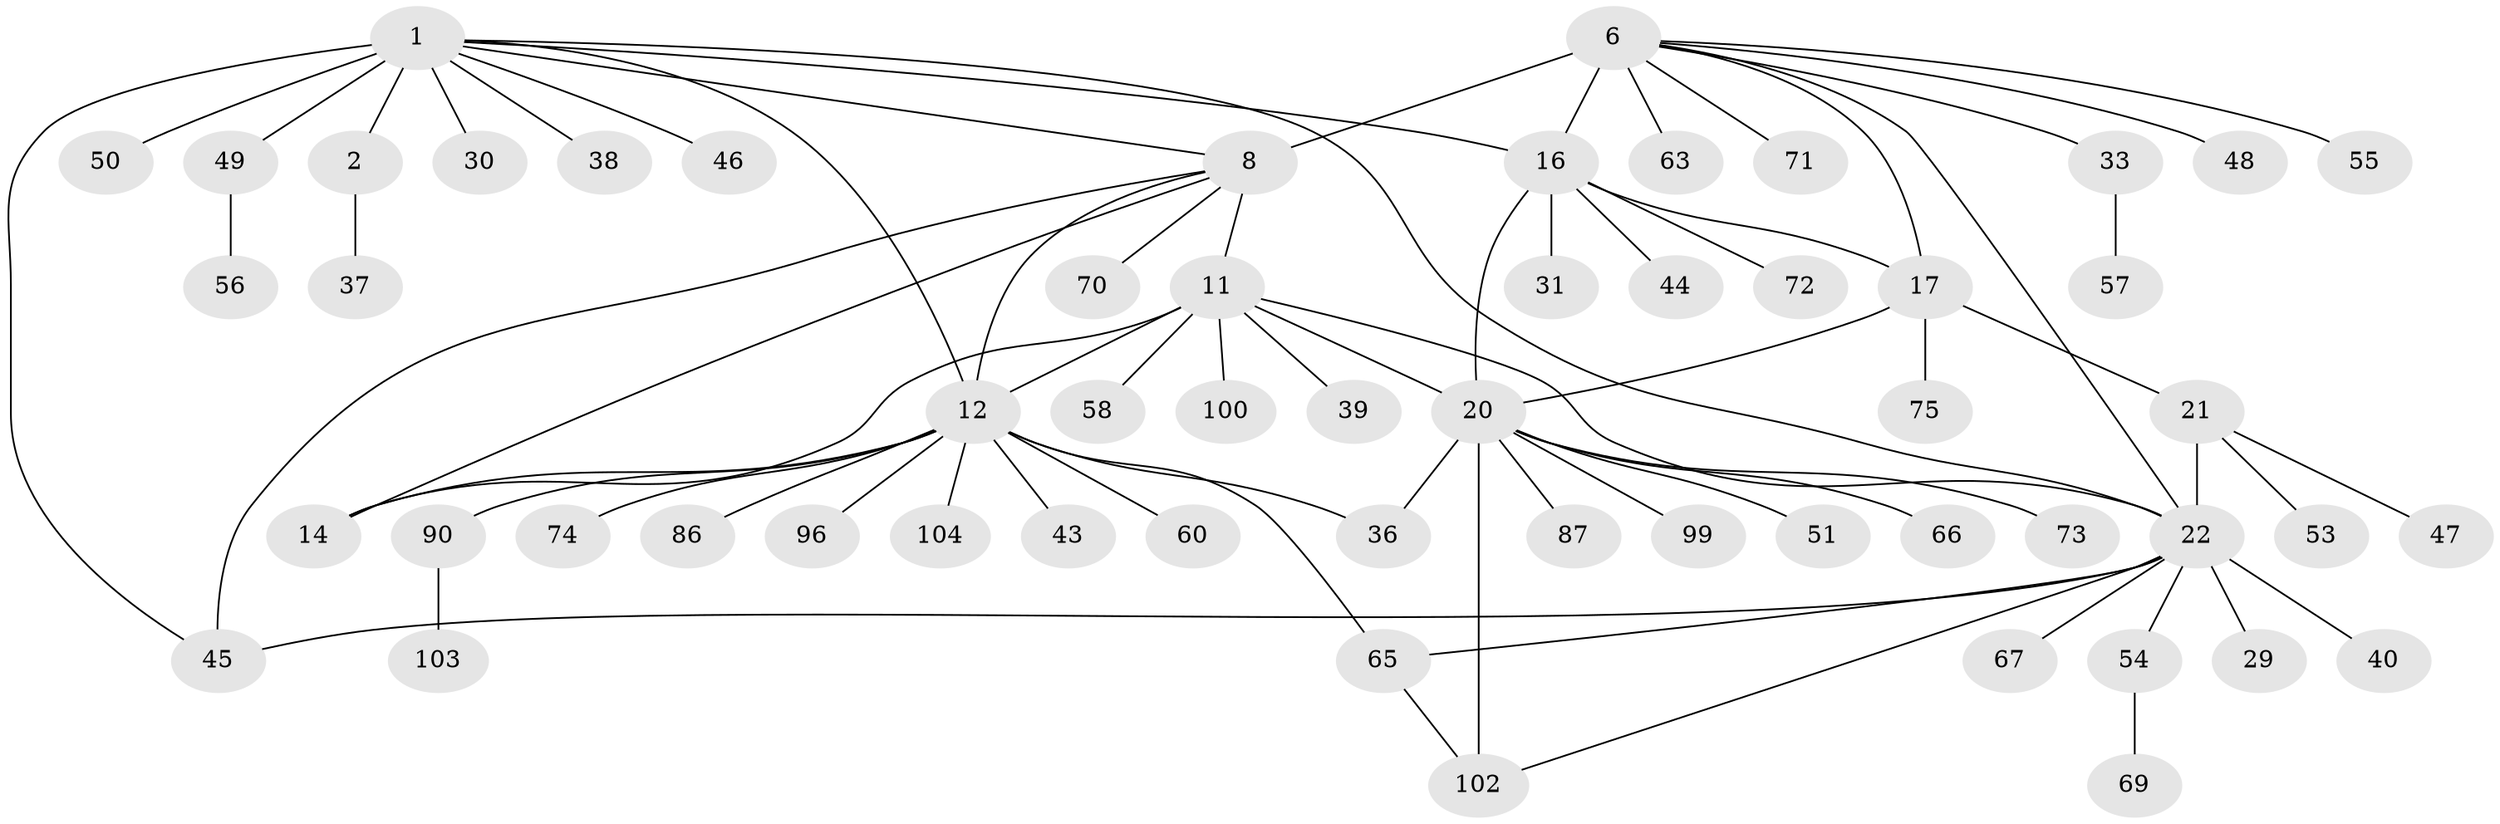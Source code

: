 // original degree distribution, {6: 0.02631578947368421, 5: 0.03508771929824561, 8: 0.05263157894736842, 11: 0.008771929824561403, 9: 0.02631578947368421, 12: 0.02631578947368421, 4: 0.008771929824561403, 7: 0.02631578947368421, 13: 0.008771929824561403, 1: 0.5614035087719298, 2: 0.16666666666666666, 3: 0.05263157894736842}
// Generated by graph-tools (version 1.1) at 2025/54/03/05/25 16:54:48]
// undirected, 57 vertices, 73 edges
graph export_dot {
graph [start="1"]
  node [color=gray90,style=filled];
  1 [super="+68+3"];
  2;
  6 [super="+42+7+76+107+10"];
  8 [super="+9+80+83+81+82+34"];
  11 [super="+15+84"];
  12 [super="+13"];
  14;
  16 [super="+18+111"];
  17;
  20;
  21 [super="+77+26+61+23"];
  22 [super="+24+25"];
  29;
  30;
  31;
  33;
  36;
  37;
  38;
  39;
  40;
  43;
  44;
  45;
  46;
  47;
  48;
  49;
  50;
  51;
  53;
  54;
  55;
  56;
  57;
  58;
  60;
  63;
  65;
  66;
  67 [super="+88"];
  69;
  70;
  71;
  72;
  73 [super="+91"];
  74 [super="+106"];
  75;
  86;
  87;
  90 [super="+94"];
  96 [super="+97"];
  99;
  100;
  102 [super="+114"];
  103;
  104;
  1 -- 2 [weight=4];
  1 -- 16;
  1 -- 38;
  1 -- 8;
  1 -- 12;
  1 -- 45;
  1 -- 46;
  1 -- 49;
  1 -- 50;
  1 -- 22;
  1 -- 30;
  2 -- 37;
  6 -- 8 [weight=6];
  6 -- 55;
  6 -- 16;
  6 -- 33;
  6 -- 71;
  6 -- 48;
  6 -- 22;
  6 -- 63;
  6 -- 17;
  8 -- 70;
  8 -- 45;
  8 -- 14;
  8 -- 11;
  8 -- 12;
  11 -- 12 [weight=4];
  11 -- 14 [weight=2];
  11 -- 20;
  11 -- 22 [weight=2];
  11 -- 100;
  11 -- 39;
  11 -- 58;
  12 -- 14 [weight=2];
  12 -- 36;
  12 -- 43;
  12 -- 86;
  12 -- 96;
  12 -- 65;
  12 -- 104;
  12 -- 74;
  12 -- 90;
  12 -- 60;
  16 -- 17 [weight=3];
  16 -- 20 [weight=3];
  16 -- 72;
  16 -- 44;
  16 -- 31;
  17 -- 20;
  17 -- 75;
  17 -- 21;
  20 -- 36;
  20 -- 51;
  20 -- 66;
  20 -- 73;
  20 -- 87;
  20 -- 99;
  20 -- 102;
  21 -- 22 [weight=6];
  21 -- 47;
  21 -- 53;
  22 -- 29;
  22 -- 102;
  22 -- 65;
  22 -- 67;
  22 -- 40;
  22 -- 45;
  22 -- 54;
  33 -- 57;
  49 -- 56;
  54 -- 69;
  65 -- 102;
  90 -- 103;
}
